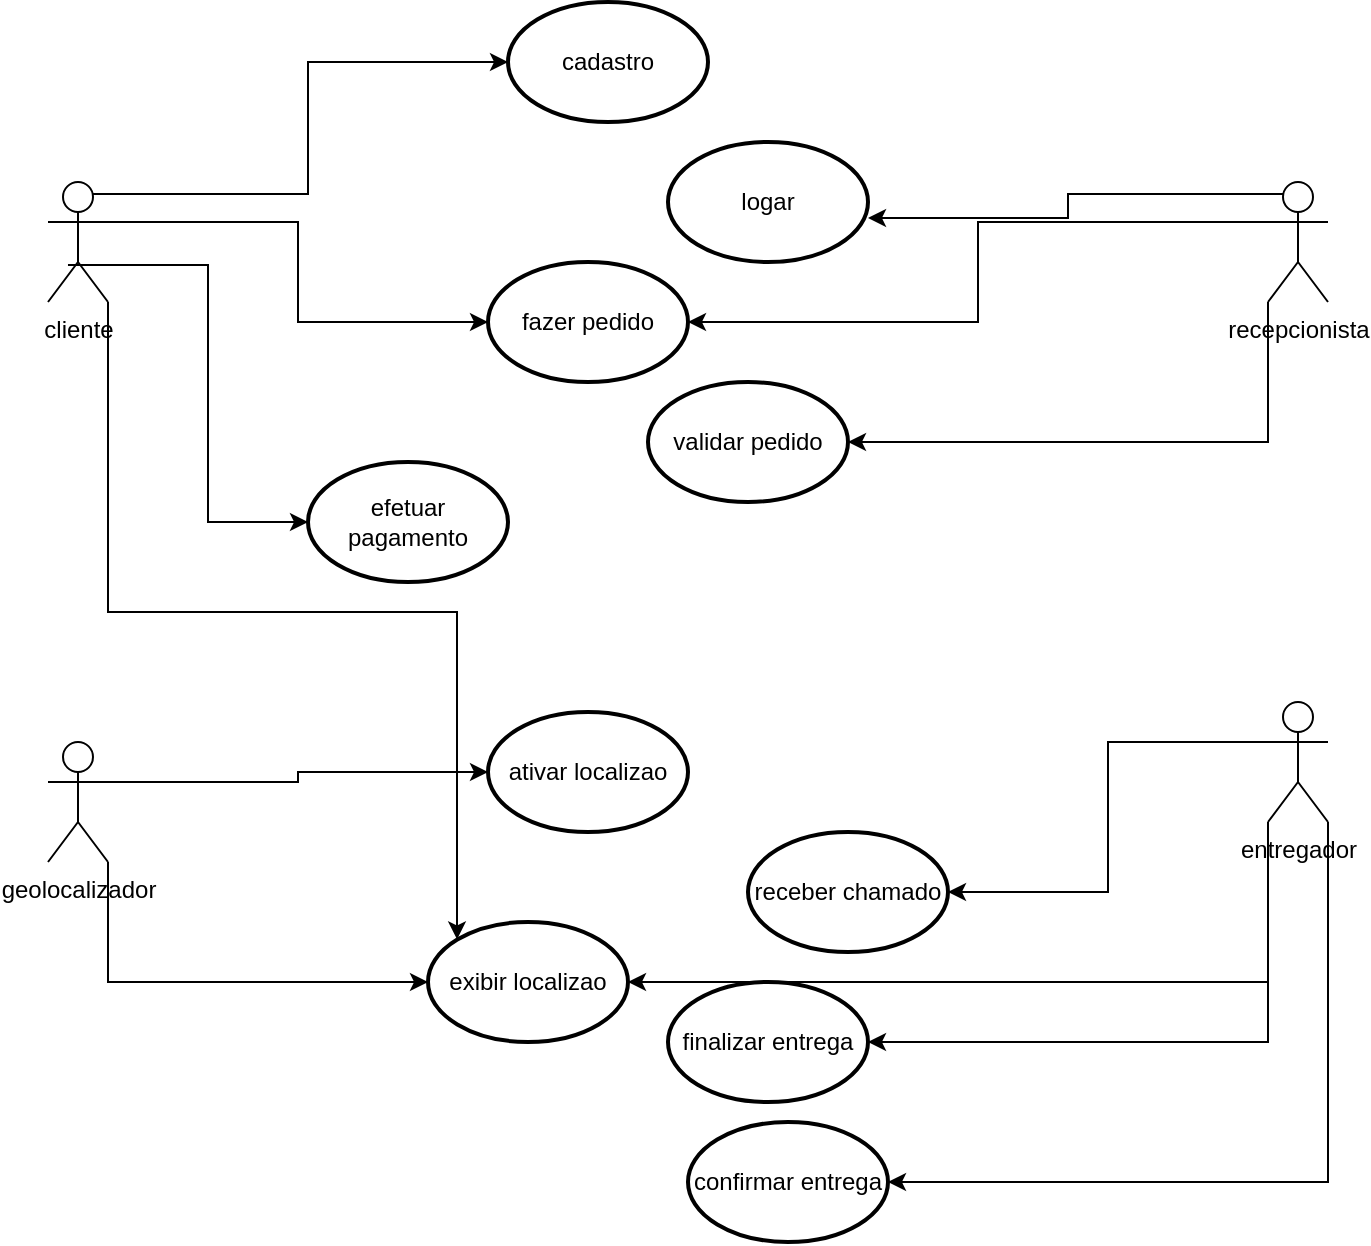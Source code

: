 <mxfile version="23.1.6" type="github">
  <diagram name="Página-1" id="C5q_4iy3Eu3NZ-OVgFtW">
    <mxGraphModel dx="1434" dy="738" grid="1" gridSize="10" guides="1" tooltips="1" connect="1" arrows="1" fold="1" page="1" pageScale="1" pageWidth="827" pageHeight="1169" math="0" shadow="0">
      <root>
        <mxCell id="0" />
        <mxCell id="1" parent="0" />
        <mxCell id="uJNlgO85VxK98O_yUZsG-15" style="edgeStyle=orthogonalEdgeStyle;rounded=0;orthogonalLoop=1;jettySize=auto;html=1;exitX=1;exitY=0.333;exitDx=0;exitDy=0;exitPerimeter=0;" parent="1" source="uJNlgO85VxK98O_yUZsG-1" target="uJNlgO85VxK98O_yUZsG-8" edge="1">
          <mxGeometry relative="1" as="geometry" />
        </mxCell>
        <mxCell id="uJNlgO85VxK98O_yUZsG-1" value="cliente" style="shape=umlActor;verticalLabelPosition=bottom;verticalAlign=top;html=1;outlineConnect=0;" parent="1" vertex="1">
          <mxGeometry x="70" y="320" width="30" height="60" as="geometry" />
        </mxCell>
        <mxCell id="uJNlgO85VxK98O_yUZsG-2" value="recepcionista" style="shape=umlActor;verticalLabelPosition=bottom;verticalAlign=top;html=1;outlineConnect=0;" parent="1" vertex="1">
          <mxGeometry x="680" y="320" width="30" height="60" as="geometry" />
        </mxCell>
        <mxCell id="uJNlgO85VxK98O_yUZsG-3" value="entregador" style="shape=umlActor;verticalLabelPosition=bottom;verticalAlign=top;html=1;outlineConnect=0;" parent="1" vertex="1">
          <mxGeometry x="680" y="580" width="30" height="60" as="geometry" />
        </mxCell>
        <mxCell id="uJNlgO85VxK98O_yUZsG-5" value="geolocalizador" style="shape=umlActor;verticalLabelPosition=bottom;verticalAlign=top;html=1;outlineConnect=0;" parent="1" vertex="1">
          <mxGeometry x="70" y="600" width="30" height="60" as="geometry" />
        </mxCell>
        <mxCell id="uJNlgO85VxK98O_yUZsG-6" value="cadastro" style="strokeWidth=2;html=1;shape=mxgraph.flowchart.start_1;whiteSpace=wrap;" parent="1" vertex="1">
          <mxGeometry x="300" y="230" width="100" height="60" as="geometry" />
        </mxCell>
        <mxCell id="uJNlgO85VxK98O_yUZsG-7" value="logar" style="strokeWidth=2;html=1;shape=mxgraph.flowchart.start_1;whiteSpace=wrap;" parent="1" vertex="1">
          <mxGeometry x="380" y="300" width="100" height="60" as="geometry" />
        </mxCell>
        <mxCell id="uJNlgO85VxK98O_yUZsG-8" value="fazer pedido" style="strokeWidth=2;html=1;shape=mxgraph.flowchart.start_1;whiteSpace=wrap;" parent="1" vertex="1">
          <mxGeometry x="290" y="360" width="100" height="60" as="geometry" />
        </mxCell>
        <mxCell id="uJNlgO85VxK98O_yUZsG-9" value="validar pedido" style="strokeWidth=2;html=1;shape=mxgraph.flowchart.start_1;whiteSpace=wrap;" parent="1" vertex="1">
          <mxGeometry x="370" y="420" width="100" height="60" as="geometry" />
        </mxCell>
        <mxCell id="uJNlgO85VxK98O_yUZsG-10" value="efetuar pagamento" style="strokeWidth=2;html=1;shape=mxgraph.flowchart.start_1;whiteSpace=wrap;" parent="1" vertex="1">
          <mxGeometry x="200" y="460" width="100" height="60" as="geometry" />
        </mxCell>
        <mxCell id="uJNlgO85VxK98O_yUZsG-11" value="ativar localizao" style="strokeWidth=2;html=1;shape=mxgraph.flowchart.start_1;whiteSpace=wrap;" parent="1" vertex="1">
          <mxGeometry x="290" y="585" width="100" height="60" as="geometry" />
        </mxCell>
        <mxCell id="uJNlgO85VxK98O_yUZsG-12" value="receber chamado" style="strokeWidth=2;html=1;shape=mxgraph.flowchart.start_1;whiteSpace=wrap;" parent="1" vertex="1">
          <mxGeometry x="420" y="645" width="100" height="60" as="geometry" />
        </mxCell>
        <mxCell id="uJNlgO85VxK98O_yUZsG-13" value="exibir localizao" style="strokeWidth=2;html=1;shape=mxgraph.flowchart.start_1;whiteSpace=wrap;" parent="1" vertex="1">
          <mxGeometry x="260" y="690" width="100" height="60" as="geometry" />
        </mxCell>
        <mxCell id="uJNlgO85VxK98O_yUZsG-14" value="finalizar entrega" style="strokeWidth=2;html=1;shape=mxgraph.flowchart.start_1;whiteSpace=wrap;" parent="1" vertex="1">
          <mxGeometry x="380" y="720" width="100" height="60" as="geometry" />
        </mxCell>
        <mxCell id="uJNlgO85VxK98O_yUZsG-16" style="edgeStyle=orthogonalEdgeStyle;rounded=0;orthogonalLoop=1;jettySize=auto;html=1;exitX=0.75;exitY=0.1;exitDx=0;exitDy=0;exitPerimeter=0;entryX=0;entryY=0.5;entryDx=0;entryDy=0;entryPerimeter=0;" parent="1" source="uJNlgO85VxK98O_yUZsG-1" target="uJNlgO85VxK98O_yUZsG-6" edge="1">
          <mxGeometry relative="1" as="geometry" />
        </mxCell>
        <mxCell id="uJNlgO85VxK98O_yUZsG-17" style="edgeStyle=orthogonalEdgeStyle;rounded=0;orthogonalLoop=1;jettySize=auto;html=1;exitX=0.25;exitY=0.1;exitDx=0;exitDy=0;exitPerimeter=0;entryX=1;entryY=0.633;entryDx=0;entryDy=0;entryPerimeter=0;" parent="1" source="uJNlgO85VxK98O_yUZsG-2" target="uJNlgO85VxK98O_yUZsG-7" edge="1">
          <mxGeometry relative="1" as="geometry" />
        </mxCell>
        <mxCell id="uJNlgO85VxK98O_yUZsG-18" style="edgeStyle=orthogonalEdgeStyle;rounded=0;orthogonalLoop=1;jettySize=auto;html=1;entryX=0;entryY=0.5;entryDx=0;entryDy=0;entryPerimeter=0;exitX=0.333;exitY=0.692;exitDx=0;exitDy=0;exitPerimeter=0;" parent="1" source="uJNlgO85VxK98O_yUZsG-1" target="uJNlgO85VxK98O_yUZsG-10" edge="1">
          <mxGeometry relative="1" as="geometry">
            <mxPoint x="90" y="361" as="sourcePoint" />
            <mxPoint x="270" y="507.02" as="targetPoint" />
          </mxGeometry>
        </mxCell>
        <mxCell id="uJNlgO85VxK98O_yUZsG-19" style="edgeStyle=orthogonalEdgeStyle;rounded=0;orthogonalLoop=1;jettySize=auto;html=1;exitX=0;exitY=1;exitDx=0;exitDy=0;exitPerimeter=0;entryX=1;entryY=0.5;entryDx=0;entryDy=0;entryPerimeter=0;" parent="1" source="uJNlgO85VxK98O_yUZsG-2" target="uJNlgO85VxK98O_yUZsG-9" edge="1">
          <mxGeometry relative="1" as="geometry" />
        </mxCell>
        <mxCell id="uJNlgO85VxK98O_yUZsG-21" style="edgeStyle=orthogonalEdgeStyle;rounded=0;orthogonalLoop=1;jettySize=auto;html=1;exitX=0;exitY=0.333;exitDx=0;exitDy=0;exitPerimeter=0;entryX=1;entryY=0.5;entryDx=0;entryDy=0;entryPerimeter=0;" parent="1" source="uJNlgO85VxK98O_yUZsG-3" target="uJNlgO85VxK98O_yUZsG-12" edge="1">
          <mxGeometry relative="1" as="geometry" />
        </mxCell>
        <mxCell id="uJNlgO85VxK98O_yUZsG-22" style="edgeStyle=orthogonalEdgeStyle;rounded=0;orthogonalLoop=1;jettySize=auto;html=1;exitX=0;exitY=1;exitDx=0;exitDy=0;exitPerimeter=0;entryX=1;entryY=0.5;entryDx=0;entryDy=0;entryPerimeter=0;" parent="1" source="uJNlgO85VxK98O_yUZsG-3" target="uJNlgO85VxK98O_yUZsG-14" edge="1">
          <mxGeometry relative="1" as="geometry" />
        </mxCell>
        <mxCell id="uJNlgO85VxK98O_yUZsG-23" style="edgeStyle=orthogonalEdgeStyle;rounded=0;orthogonalLoop=1;jettySize=auto;html=1;exitX=1;exitY=0.333;exitDx=0;exitDy=0;exitPerimeter=0;entryX=0;entryY=0.5;entryDx=0;entryDy=0;entryPerimeter=0;" parent="1" source="uJNlgO85VxK98O_yUZsG-5" target="uJNlgO85VxK98O_yUZsG-11" edge="1">
          <mxGeometry relative="1" as="geometry" />
        </mxCell>
        <mxCell id="uJNlgO85VxK98O_yUZsG-24" style="edgeStyle=orthogonalEdgeStyle;rounded=0;orthogonalLoop=1;jettySize=auto;html=1;exitX=1;exitY=1;exitDx=0;exitDy=0;exitPerimeter=0;entryX=0;entryY=0.5;entryDx=0;entryDy=0;entryPerimeter=0;" parent="1" source="uJNlgO85VxK98O_yUZsG-5" target="uJNlgO85VxK98O_yUZsG-13" edge="1">
          <mxGeometry relative="1" as="geometry" />
        </mxCell>
        <mxCell id="uJNlgO85VxK98O_yUZsG-25" style="edgeStyle=orthogonalEdgeStyle;rounded=0;orthogonalLoop=1;jettySize=auto;html=1;exitX=0;exitY=1;exitDx=0;exitDy=0;exitPerimeter=0;entryX=1;entryY=0.5;entryDx=0;entryDy=0;entryPerimeter=0;" parent="1" source="uJNlgO85VxK98O_yUZsG-3" target="uJNlgO85VxK98O_yUZsG-13" edge="1">
          <mxGeometry relative="1" as="geometry" />
        </mxCell>
        <mxCell id="uJNlgO85VxK98O_yUZsG-27" style="edgeStyle=orthogonalEdgeStyle;rounded=0;orthogonalLoop=1;jettySize=auto;html=1;exitX=1;exitY=1;exitDx=0;exitDy=0;exitPerimeter=0;entryX=0.145;entryY=0.145;entryDx=0;entryDy=0;entryPerimeter=0;" parent="1" source="uJNlgO85VxK98O_yUZsG-1" target="uJNlgO85VxK98O_yUZsG-13" edge="1">
          <mxGeometry relative="1" as="geometry" />
        </mxCell>
        <mxCell id="uJNlgO85VxK98O_yUZsG-29" style="edgeStyle=orthogonalEdgeStyle;rounded=0;orthogonalLoop=1;jettySize=auto;html=1;exitX=0;exitY=0.333;exitDx=0;exitDy=0;exitPerimeter=0;entryX=1;entryY=0.5;entryDx=0;entryDy=0;entryPerimeter=0;" parent="1" source="uJNlgO85VxK98O_yUZsG-2" target="uJNlgO85VxK98O_yUZsG-8" edge="1">
          <mxGeometry relative="1" as="geometry" />
        </mxCell>
        <mxCell id="g6BDWtrzJdI8-zoHOhtn-1" value="confirmar entrega" style="strokeWidth=2;html=1;shape=mxgraph.flowchart.start_1;whiteSpace=wrap;" vertex="1" parent="1">
          <mxGeometry x="390" y="790" width="100" height="60" as="geometry" />
        </mxCell>
        <mxCell id="g6BDWtrzJdI8-zoHOhtn-2" style="edgeStyle=orthogonalEdgeStyle;rounded=0;orthogonalLoop=1;jettySize=auto;html=1;exitX=1;exitY=1;exitDx=0;exitDy=0;exitPerimeter=0;entryX=1;entryY=0.5;entryDx=0;entryDy=0;entryPerimeter=0;" edge="1" parent="1" source="uJNlgO85VxK98O_yUZsG-3" target="g6BDWtrzJdI8-zoHOhtn-1">
          <mxGeometry relative="1" as="geometry" />
        </mxCell>
      </root>
    </mxGraphModel>
  </diagram>
</mxfile>
